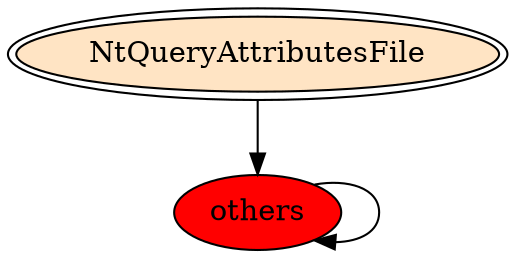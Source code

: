 digraph "./REPORTS/6706/API_PER_CATEGORY/GetFileAttributes.exe_1920_Files and I_O (Local file system)_API_per_Category_Transition_Matrix" {
	NtQueryAttributesFile [label=NtQueryAttributesFile fillcolor=bisque peripheries=2 style=filled]
	others [label=others fillcolor=red style=filled]
	NtQueryAttributesFile -> others [label=""]
	others -> others [label=""]
}
